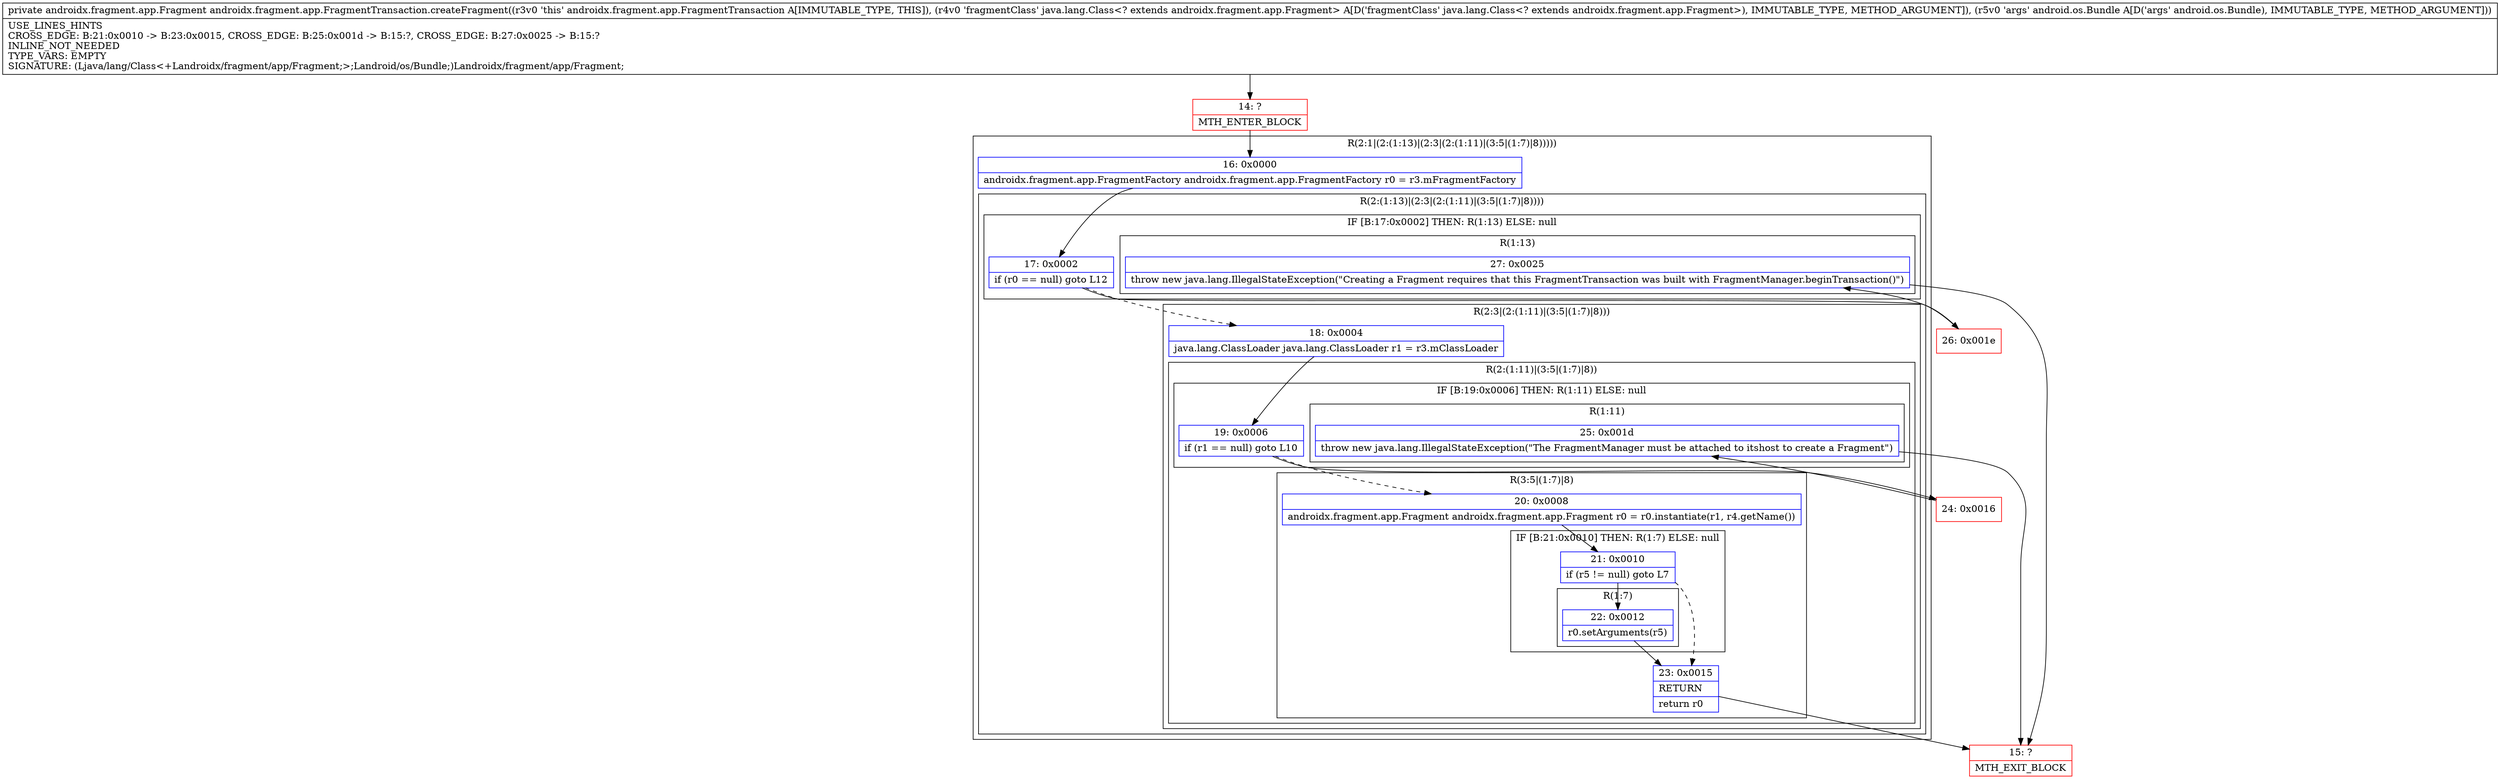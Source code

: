 digraph "CFG forandroidx.fragment.app.FragmentTransaction.createFragment(Ljava\/lang\/Class;Landroid\/os\/Bundle;)Landroidx\/fragment\/app\/Fragment;" {
subgraph cluster_Region_1037585104 {
label = "R(2:1|(2:(1:13)|(2:3|(2:(1:11)|(3:5|(1:7)|8)))))";
node [shape=record,color=blue];
Node_16 [shape=record,label="{16\:\ 0x0000|androidx.fragment.app.FragmentFactory androidx.fragment.app.FragmentFactory r0 = r3.mFragmentFactory\l}"];
subgraph cluster_Region_339843678 {
label = "R(2:(1:13)|(2:3|(2:(1:11)|(3:5|(1:7)|8))))";
node [shape=record,color=blue];
subgraph cluster_IfRegion_1311393940 {
label = "IF [B:17:0x0002] THEN: R(1:13) ELSE: null";
node [shape=record,color=blue];
Node_17 [shape=record,label="{17\:\ 0x0002|if (r0 == null) goto L12\l}"];
subgraph cluster_Region_1730601837 {
label = "R(1:13)";
node [shape=record,color=blue];
Node_27 [shape=record,label="{27\:\ 0x0025|throw new java.lang.IllegalStateException(\"Creating a Fragment requires that this FragmentTransaction was built with FragmentManager.beginTransaction()\")\l}"];
}
}
subgraph cluster_Region_801053017 {
label = "R(2:3|(2:(1:11)|(3:5|(1:7)|8)))";
node [shape=record,color=blue];
Node_18 [shape=record,label="{18\:\ 0x0004|java.lang.ClassLoader java.lang.ClassLoader r1 = r3.mClassLoader\l}"];
subgraph cluster_Region_1276881955 {
label = "R(2:(1:11)|(3:5|(1:7)|8))";
node [shape=record,color=blue];
subgraph cluster_IfRegion_1347307700 {
label = "IF [B:19:0x0006] THEN: R(1:11) ELSE: null";
node [shape=record,color=blue];
Node_19 [shape=record,label="{19\:\ 0x0006|if (r1 == null) goto L10\l}"];
subgraph cluster_Region_1787559400 {
label = "R(1:11)";
node [shape=record,color=blue];
Node_25 [shape=record,label="{25\:\ 0x001d|throw new java.lang.IllegalStateException(\"The FragmentManager must be attached to itshost to create a Fragment\")\l}"];
}
}
subgraph cluster_Region_1953524601 {
label = "R(3:5|(1:7)|8)";
node [shape=record,color=blue];
Node_20 [shape=record,label="{20\:\ 0x0008|androidx.fragment.app.Fragment androidx.fragment.app.Fragment r0 = r0.instantiate(r1, r4.getName())\l}"];
subgraph cluster_IfRegion_1912605069 {
label = "IF [B:21:0x0010] THEN: R(1:7) ELSE: null";
node [shape=record,color=blue];
Node_21 [shape=record,label="{21\:\ 0x0010|if (r5 != null) goto L7\l}"];
subgraph cluster_Region_1287443649 {
label = "R(1:7)";
node [shape=record,color=blue];
Node_22 [shape=record,label="{22\:\ 0x0012|r0.setArguments(r5)\l}"];
}
}
Node_23 [shape=record,label="{23\:\ 0x0015|RETURN\l|return r0\l}"];
}
}
}
}
}
Node_14 [shape=record,color=red,label="{14\:\ ?|MTH_ENTER_BLOCK\l}"];
Node_15 [shape=record,color=red,label="{15\:\ ?|MTH_EXIT_BLOCK\l}"];
Node_24 [shape=record,color=red,label="{24\:\ 0x0016}"];
Node_26 [shape=record,color=red,label="{26\:\ 0x001e}"];
MethodNode[shape=record,label="{private androidx.fragment.app.Fragment androidx.fragment.app.FragmentTransaction.createFragment((r3v0 'this' androidx.fragment.app.FragmentTransaction A[IMMUTABLE_TYPE, THIS]), (r4v0 'fragmentClass' java.lang.Class\<? extends androidx.fragment.app.Fragment\> A[D('fragmentClass' java.lang.Class\<? extends androidx.fragment.app.Fragment\>), IMMUTABLE_TYPE, METHOD_ARGUMENT]), (r5v0 'args' android.os.Bundle A[D('args' android.os.Bundle), IMMUTABLE_TYPE, METHOD_ARGUMENT]))  | USE_LINES_HINTS\lCROSS_EDGE: B:21:0x0010 \-\> B:23:0x0015, CROSS_EDGE: B:25:0x001d \-\> B:15:?, CROSS_EDGE: B:27:0x0025 \-\> B:15:?\lINLINE_NOT_NEEDED\lTYPE_VARS: EMPTY\lSIGNATURE: (Ljava\/lang\/Class\<+Landroidx\/fragment\/app\/Fragment;\>;Landroid\/os\/Bundle;)Landroidx\/fragment\/app\/Fragment;\l}"];
MethodNode -> Node_14;Node_16 -> Node_17;
Node_17 -> Node_18[style=dashed];
Node_17 -> Node_26;
Node_27 -> Node_15;
Node_18 -> Node_19;
Node_19 -> Node_20[style=dashed];
Node_19 -> Node_24;
Node_25 -> Node_15;
Node_20 -> Node_21;
Node_21 -> Node_22;
Node_21 -> Node_23[style=dashed];
Node_22 -> Node_23;
Node_23 -> Node_15;
Node_14 -> Node_16;
Node_24 -> Node_25;
Node_26 -> Node_27;
}


